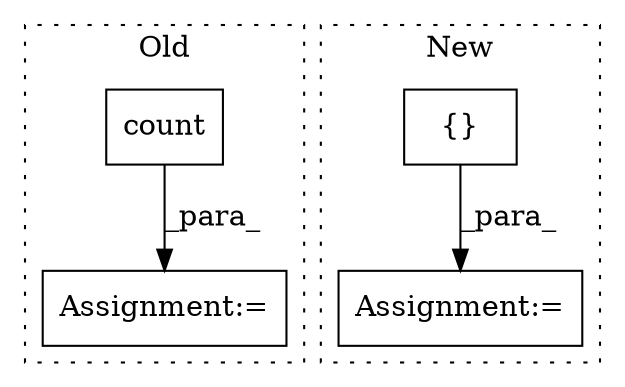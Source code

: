 digraph G {
subgraph cluster0 {
1 [label="count" a="32" s="903" l="7" shape="box"];
4 [label="Assignment:=" a="7" s="872" l="1" shape="box"];
label = "Old";
style="dotted";
}
subgraph cluster1 {
2 [label="{}" a="4" s="588" l="2" shape="box"];
3 [label="Assignment:=" a="7" s="574" l="1" shape="box"];
label = "New";
style="dotted";
}
1 -> 4 [label="_para_"];
2 -> 3 [label="_para_"];
}